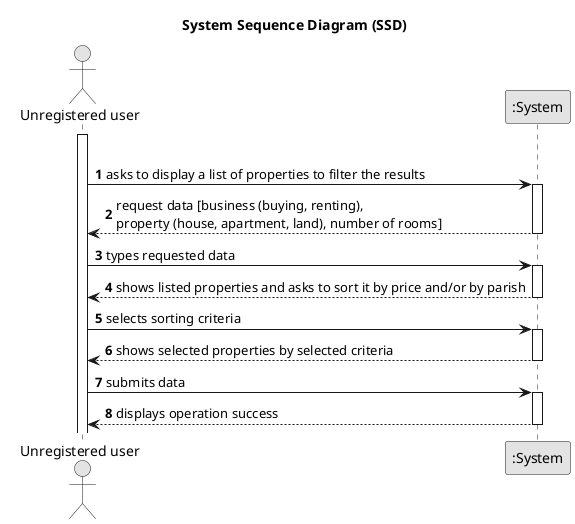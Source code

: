 @startuml
skinparam monochrome true
skinparam packageStyle rectangle
skinparam shadowing false

title System Sequence Diagram (SSD)

autonumber

actor "Unregistered user" as User
participant ":System" as System

opt Optimal Case

activate User

    User -> System : asks to display a list of properties to filter the results
    activate System

    System --> User : request data [business (buying, renting), \nproperty (house, apartment, land), number of rooms]
    deactivate System

    User -> System : types requested data
    activate System

    System --> User : shows listed properties and asks to sort it by price and/or by parish
    deactivate System

    User -> System : selects sorting criteria
    activate System

    System --> User : shows selected properties by selected criteria
    deactivate System

    User -> System : submits data
    activate System

    System --> User : displays operation success
    deactivate System

@enduml